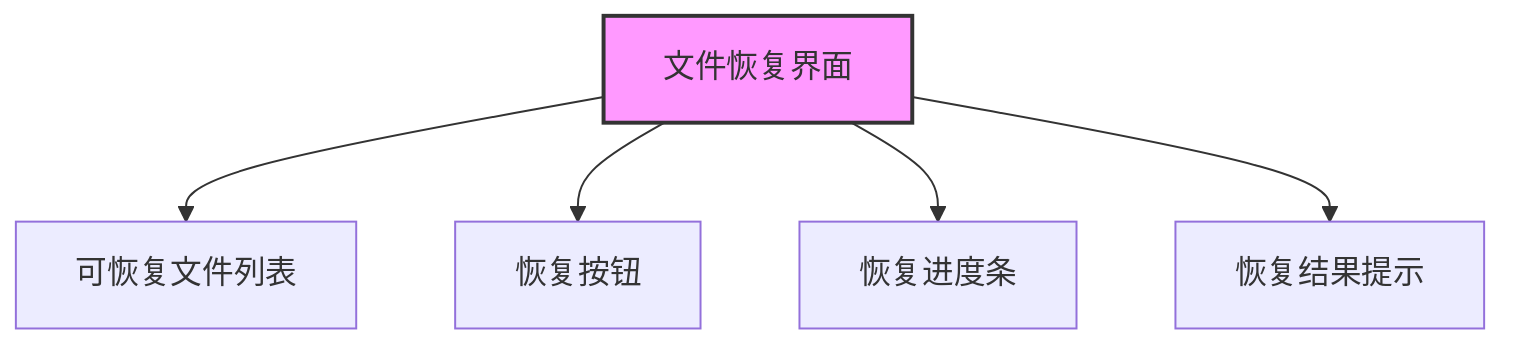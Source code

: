 flowchart TD
    FR_UI[文件恢复界面]
    FR_UI --> FR_List[可恢复文件列表]
    FR_UI --> FR_RestoreBtn[恢复按钮]
    FR_UI --> FR_Progress[恢复进度条]
    FR_UI --> FR_Result[恢复结果提示]
    style FR_UI fill:#f9f,stroke:#333,stroke-width:2px